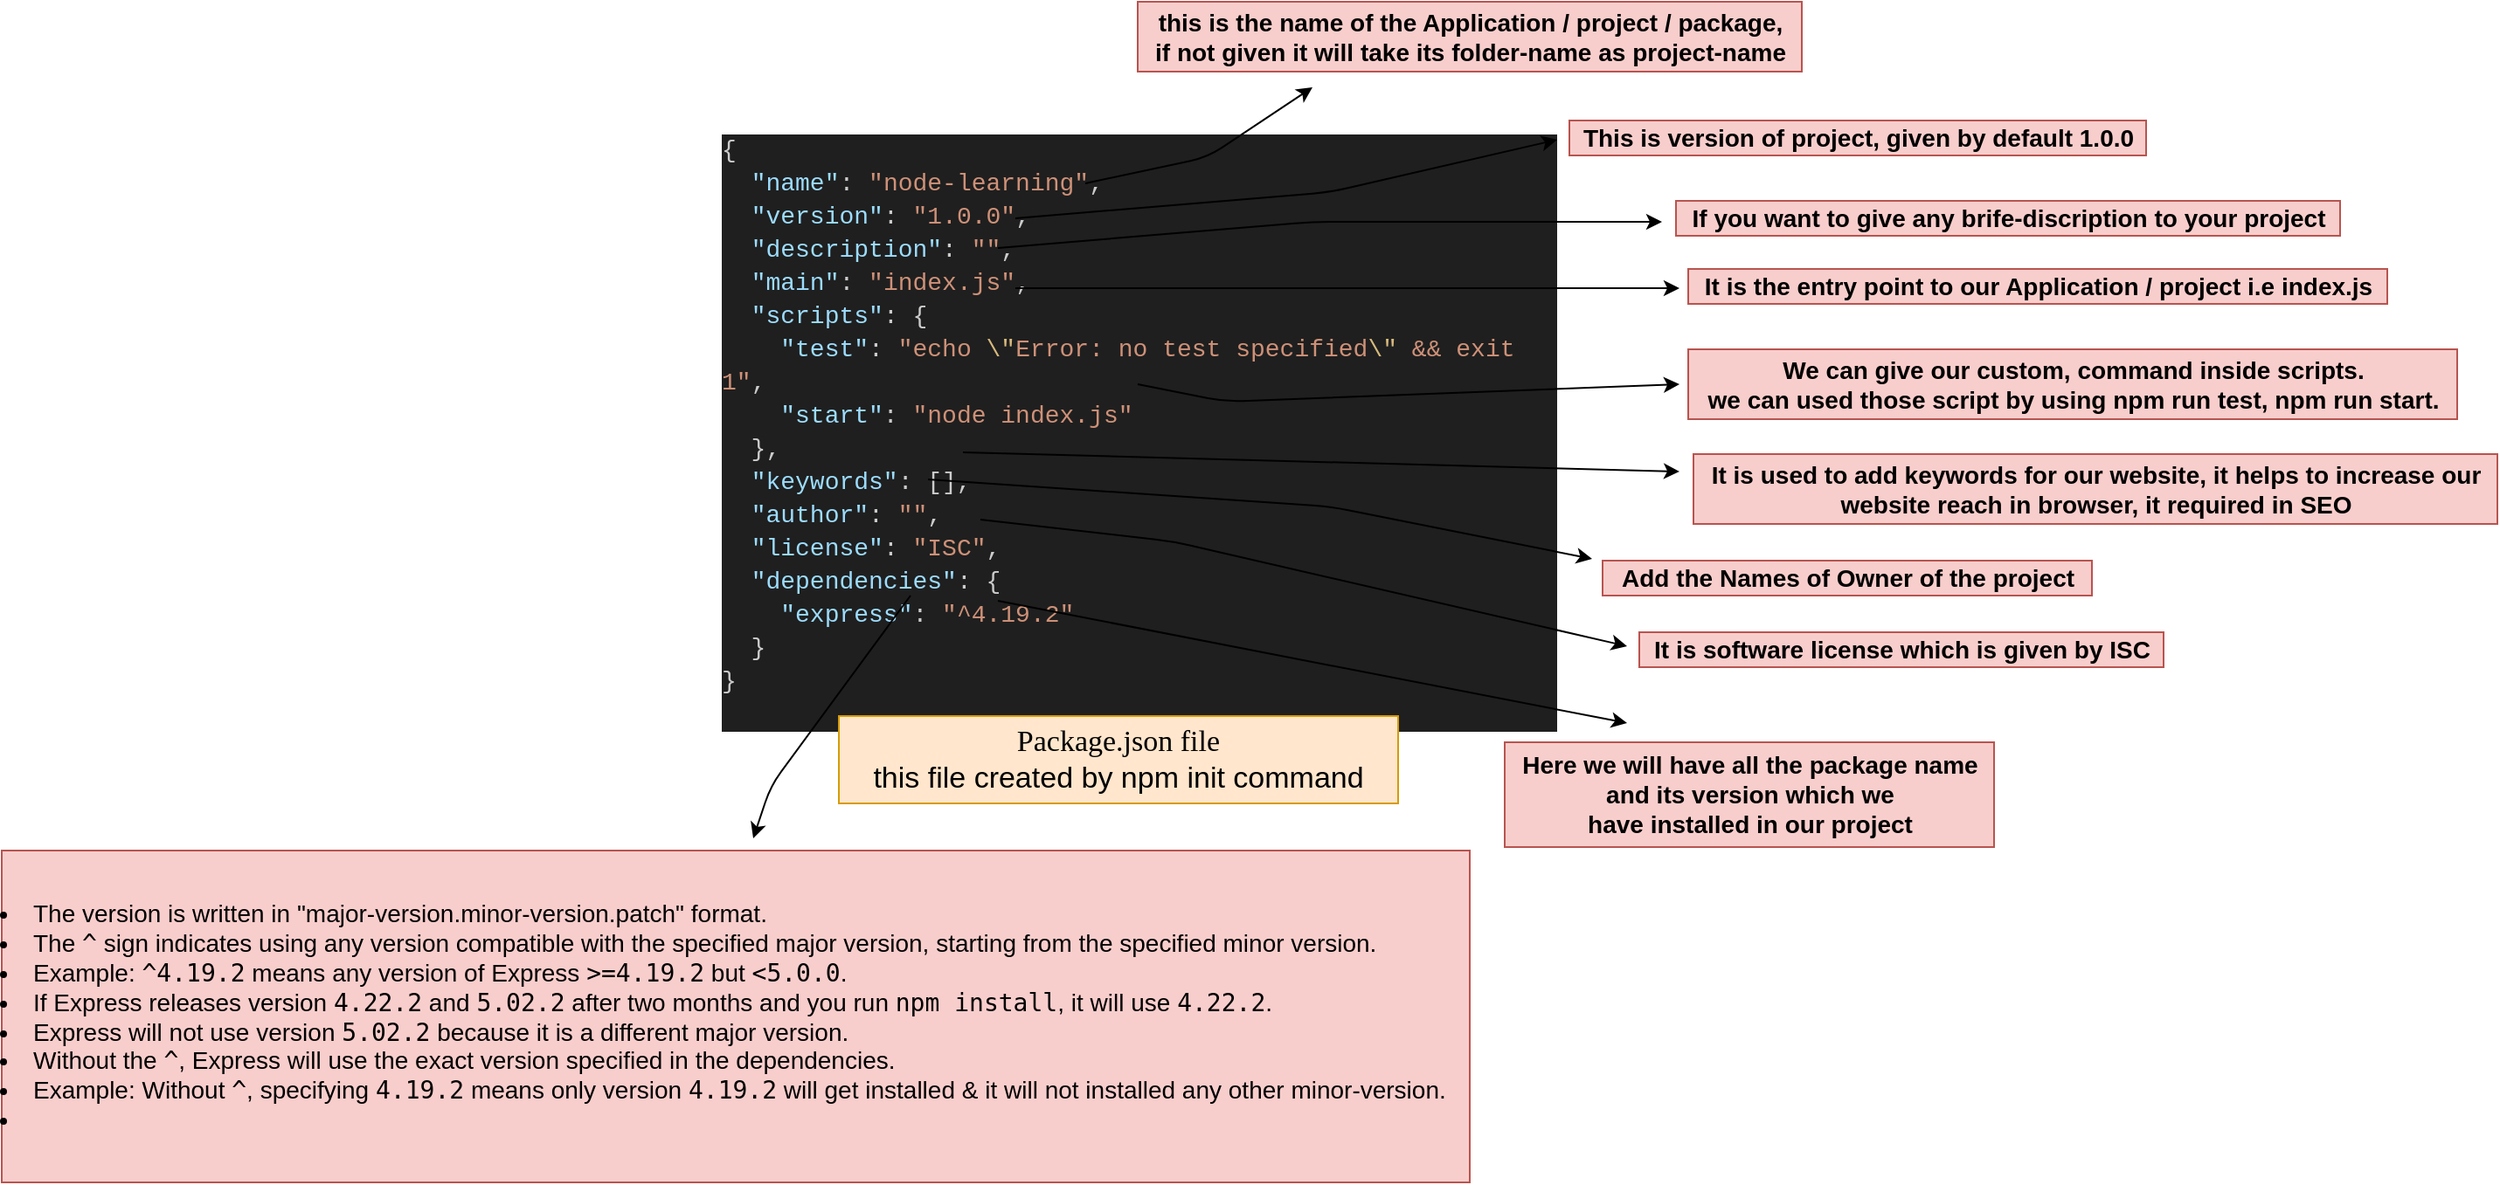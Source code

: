<mxfile>
    <diagram id="COLcJ01lrlfEJJQixft8" name="Page-1">
        <mxGraphModel dx="1651" dy="480" grid="1" gridSize="10" guides="1" tooltips="1" connect="1" arrows="1" fold="1" page="1" pageScale="1" pageWidth="850" pageHeight="1100" math="0" shadow="0">
            <root>
                <mxCell id="0"/>
                <mxCell id="1" parent="0"/>
                <mxCell id="24" value="&lt;div style=&quot;color: rgb(204, 204, 204); background-color: rgb(31, 31, 31); font-family: Consolas, &amp;quot;Courier New&amp;quot;, monospace; font-weight: normal; font-size: 14px; line-height: 19px;&quot;&gt;&lt;div&gt;&lt;span style=&quot;color: #cccccc;&quot;&gt;{&lt;/span&gt;&lt;/div&gt;&lt;div&gt;&lt;span style=&quot;color: #cccccc;&quot;&gt;&amp;nbsp; &lt;/span&gt;&lt;span style=&quot;color: #9cdcfe;&quot;&gt;&quot;name&quot;&lt;/span&gt;&lt;span style=&quot;color: #cccccc;&quot;&gt;: &lt;/span&gt;&lt;span style=&quot;color: #ce9178;&quot;&gt;&quot;node-learning&quot;&lt;/span&gt;&lt;span style=&quot;color: #cccccc;&quot;&gt;,&lt;/span&gt;&lt;/div&gt;&lt;div&gt;&lt;span style=&quot;color: #cccccc;&quot;&gt;&amp;nbsp; &lt;/span&gt;&lt;span style=&quot;color: #9cdcfe;&quot;&gt;&quot;version&quot;&lt;/span&gt;&lt;span style=&quot;color: #cccccc;&quot;&gt;: &lt;/span&gt;&lt;span style=&quot;color: #ce9178;&quot;&gt;&quot;1.0.0&quot;&lt;/span&gt;&lt;span style=&quot;color: #cccccc;&quot;&gt;,&lt;/span&gt;&lt;/div&gt;&lt;div&gt;&lt;span style=&quot;color: #cccccc;&quot;&gt;&amp;nbsp; &lt;/span&gt;&lt;span style=&quot;color: #9cdcfe;&quot;&gt;&quot;description&quot;&lt;/span&gt;&lt;span style=&quot;color: #cccccc;&quot;&gt;: &lt;/span&gt;&lt;span style=&quot;color: #ce9178;&quot;&gt;&quot;&quot;&lt;/span&gt;&lt;span style=&quot;color: #cccccc;&quot;&gt;,&lt;/span&gt;&lt;/div&gt;&lt;div&gt;&lt;span style=&quot;color: #cccccc;&quot;&gt;&amp;nbsp; &lt;/span&gt;&lt;span style=&quot;color: #9cdcfe;&quot;&gt;&quot;main&quot;&lt;/span&gt;&lt;span style=&quot;color: #cccccc;&quot;&gt;: &lt;/span&gt;&lt;span style=&quot;color: #ce9178;&quot;&gt;&quot;index.js&quot;&lt;/span&gt;&lt;span style=&quot;color: #cccccc;&quot;&gt;,&lt;/span&gt;&lt;/div&gt;&lt;div&gt;&lt;span style=&quot;color: #cccccc;&quot;&gt;&amp;nbsp; &lt;/span&gt;&lt;span style=&quot;color: #9cdcfe;&quot;&gt;&quot;scripts&quot;&lt;/span&gt;&lt;span style=&quot;color: #cccccc;&quot;&gt;: {&lt;/span&gt;&lt;/div&gt;&lt;div&gt;&lt;span style=&quot;color: #cccccc;&quot;&gt;&amp;nbsp; &amp;nbsp; &lt;/span&gt;&lt;span style=&quot;color: #9cdcfe;&quot;&gt;&quot;test&quot;&lt;/span&gt;&lt;span style=&quot;color: #cccccc;&quot;&gt;: &lt;/span&gt;&lt;span style=&quot;color: #ce9178;&quot;&gt;&quot;echo &lt;/span&gt;&lt;span style=&quot;color: #d7ba7d;&quot;&gt;\&quot;&lt;/span&gt;&lt;span style=&quot;color: #ce9178;&quot;&gt;Error: no test specified&lt;/span&gt;&lt;span style=&quot;color: #d7ba7d;&quot;&gt;\&quot;&lt;/span&gt;&lt;span style=&quot;color: #ce9178;&quot;&gt; &amp;amp;&amp;amp; exit 1&quot;&lt;/span&gt;&lt;span style=&quot;color: #cccccc;&quot;&gt;,&lt;/span&gt;&lt;/div&gt;&lt;div&gt;&lt;span style=&quot;color: #cccccc;&quot;&gt;&amp;nbsp; &amp;nbsp; &lt;/span&gt;&lt;span style=&quot;color: #9cdcfe;&quot;&gt;&quot;start&quot;&lt;/span&gt;&lt;span style=&quot;color: #cccccc;&quot;&gt;: &lt;/span&gt;&lt;span style=&quot;color: #ce9178;&quot;&gt;&quot;node index.js&quot;&lt;/span&gt;&lt;/div&gt;&lt;div&gt;&lt;span style=&quot;color: #cccccc;&quot;&gt;&amp;nbsp; },&lt;/span&gt;&lt;/div&gt;&lt;div&gt;&lt;span style=&quot;color: #cccccc;&quot;&gt;&amp;nbsp; &lt;/span&gt;&lt;span style=&quot;color: #9cdcfe;&quot;&gt;&quot;keywords&quot;&lt;/span&gt;&lt;span style=&quot;color: #cccccc;&quot;&gt;: [],&lt;/span&gt;&lt;/div&gt;&lt;div&gt;&lt;span style=&quot;color: #cccccc;&quot;&gt;&amp;nbsp; &lt;/span&gt;&lt;span style=&quot;color: #9cdcfe;&quot;&gt;&quot;author&quot;&lt;/span&gt;&lt;span style=&quot;color: #cccccc;&quot;&gt;: &lt;/span&gt;&lt;span style=&quot;color: #ce9178;&quot;&gt;&quot;&quot;&lt;/span&gt;&lt;span style=&quot;color: #cccccc;&quot;&gt;,&lt;/span&gt;&lt;/div&gt;&lt;div&gt;&lt;span style=&quot;color: #cccccc;&quot;&gt;&amp;nbsp; &lt;/span&gt;&lt;span style=&quot;color: #9cdcfe;&quot;&gt;&quot;license&quot;&lt;/span&gt;&lt;span style=&quot;color: #cccccc;&quot;&gt;: &lt;/span&gt;&lt;span style=&quot;color: #ce9178;&quot;&gt;&quot;ISC&quot;&lt;/span&gt;&lt;span style=&quot;color: #cccccc;&quot;&gt;,&lt;/span&gt;&lt;/div&gt;&lt;div&gt;&lt;span style=&quot;color: #cccccc;&quot;&gt;&amp;nbsp; &lt;/span&gt;&lt;span style=&quot;color: #9cdcfe;&quot;&gt;&quot;dependencies&quot;&lt;/span&gt;&lt;span style=&quot;color: #cccccc;&quot;&gt;: {&lt;/span&gt;&lt;/div&gt;&lt;div&gt;&lt;span style=&quot;color: #cccccc;&quot;&gt;&amp;nbsp; &amp;nbsp; &lt;/span&gt;&lt;span style=&quot;color: #9cdcfe;&quot;&gt;&quot;express&quot;&lt;/span&gt;&lt;span style=&quot;color: #cccccc;&quot;&gt;: &lt;/span&gt;&lt;span style=&quot;color: #ce9178;&quot;&gt;&quot;^4.19.2&quot;&lt;/span&gt;&lt;/div&gt;&lt;div&gt;&lt;span style=&quot;color: #cccccc;&quot;&gt;&amp;nbsp; }&lt;/span&gt;&lt;/div&gt;&lt;div&gt;&lt;span style=&quot;color: #cccccc;&quot;&gt;}&lt;/span&gt;&lt;/div&gt;&lt;br&gt;&lt;/div&gt;" style="text;whiteSpace=wrap;html=1;fontSize=17;fontFamily=Comic Sans MS;" parent="1" vertex="1">
                    <mxGeometry x="40" y="70" width="480" height="350" as="geometry"/>
                </mxCell>
                <mxCell id="25" value="" style="edgeStyle=none;orthogonalLoop=1;jettySize=auto;html=1;fontFamily=Comic Sans MS;fontSize=17;" parent="1" edge="1">
                    <mxGeometry width="100" relative="1" as="geometry">
                        <mxPoint x="250" y="105" as="sourcePoint"/>
                        <mxPoint x="380" y="50" as="targetPoint"/>
                        <Array as="points">
                            <mxPoint x="320" y="90"/>
                        </Array>
                    </mxGeometry>
                </mxCell>
                <mxCell id="26" value="Package.json file&lt;br&gt;&lt;font face=&quot;Helvetica&quot;&gt;this file created by npm init command&lt;/font&gt;" style="whiteSpace=wrap;html=1;fontFamily=Comic Sans MS;fontSize=17;fillColor=#ffe6cc;strokeColor=#d79b00;fontColor=#000000;" parent="1" vertex="1">
                    <mxGeometry x="109" y="410" width="320" height="50" as="geometry"/>
                </mxCell>
                <mxCell id="27" value="&lt;span style=&quot;font-size: 14px;&quot;&gt;this is the name of the Application / project / package,&lt;br&gt;if not given it will take its folder-name as project-name&lt;br&gt;&lt;/span&gt;" style="text;html=1;align=center;verticalAlign=middle;resizable=0;points=[];autosize=1;fontSize=14;fontFamily=Helvetica;spacing=-1;fillColor=#f8cecc;strokeColor=#b85450;fontColor=#000000;fontStyle=1" parent="1" vertex="1">
                    <mxGeometry x="280" y="1" width="380" height="40" as="geometry"/>
                </mxCell>
                <mxCell id="28" value="" style="edgeStyle=none;orthogonalLoop=1;jettySize=auto;html=1;fontFamily=Helvetica;fontSize=14;fontColor=#000000;" parent="1" edge="1">
                    <mxGeometry width="100" relative="1" as="geometry">
                        <mxPoint x="210" y="125" as="sourcePoint"/>
                        <mxPoint x="520" y="80" as="targetPoint"/>
                        <Array as="points">
                            <mxPoint x="390" y="110"/>
                        </Array>
                    </mxGeometry>
                </mxCell>
                <mxCell id="29" value="&lt;span style=&quot;font-size: 14px;&quot;&gt;This is version of project, given by default 1.0.0&lt;br&gt;&lt;/span&gt;" style="text;html=1;align=center;verticalAlign=middle;resizable=0;points=[];autosize=1;fontSize=14;fontFamily=Helvetica;spacing=-1;fillColor=#f8cecc;strokeColor=#b85450;fontColor=#000000;fontStyle=1" parent="1" vertex="1">
                    <mxGeometry x="527" y="69" width="330" height="20" as="geometry"/>
                </mxCell>
                <mxCell id="30" value="" style="edgeStyle=none;orthogonalLoop=1;jettySize=auto;html=1;fontFamily=Helvetica;fontSize=14;fontColor=#000000;" parent="1" edge="1">
                    <mxGeometry width="100" relative="1" as="geometry">
                        <mxPoint x="200" y="142" as="sourcePoint"/>
                        <mxPoint x="580" y="127" as="targetPoint"/>
                        <Array as="points">
                            <mxPoint x="380" y="127"/>
                        </Array>
                    </mxGeometry>
                </mxCell>
                <mxCell id="31" value="&lt;span style=&quot;font-size: 14px;&quot;&gt;If you want to give any brife-discription to your project&lt;br&gt;&lt;/span&gt;" style="text;html=1;align=center;verticalAlign=middle;resizable=0;points=[];autosize=1;fontSize=14;fontFamily=Helvetica;spacing=-1;fillColor=#f8cecc;strokeColor=#b85450;fontColor=#000000;fontStyle=1" parent="1" vertex="1">
                    <mxGeometry x="588" y="115" width="380" height="20" as="geometry"/>
                </mxCell>
                <mxCell id="32" value="" style="edgeStyle=none;orthogonalLoop=1;jettySize=auto;html=1;fontFamily=Helvetica;fontSize=14;fontColor=#000000;" parent="1" edge="1">
                    <mxGeometry width="100" relative="1" as="geometry">
                        <mxPoint x="210" y="165" as="sourcePoint"/>
                        <mxPoint x="590" y="165" as="targetPoint"/>
                        <Array as="points"/>
                    </mxGeometry>
                </mxCell>
                <mxCell id="33" value="&lt;span style=&quot;font-size: 14px;&quot;&gt;It is the entry point to our Application / project i.e index.js&lt;br&gt;&lt;/span&gt;" style="text;html=1;align=center;verticalAlign=middle;resizable=0;points=[];autosize=1;fontSize=14;fontFamily=Helvetica;spacing=-1;fillColor=#f8cecc;strokeColor=#b85450;fontColor=#000000;fontStyle=1" parent="1" vertex="1">
                    <mxGeometry x="595" y="154" width="400" height="20" as="geometry"/>
                </mxCell>
                <mxCell id="35" value="" style="edgeStyle=none;orthogonalLoop=1;jettySize=auto;html=1;fontFamily=Helvetica;fontSize=14;fontColor=#000000;" parent="1" edge="1">
                    <mxGeometry width="100" relative="1" as="geometry">
                        <mxPoint x="280" y="220" as="sourcePoint"/>
                        <mxPoint x="590" y="220" as="targetPoint"/>
                        <Array as="points">
                            <mxPoint x="330" y="230"/>
                        </Array>
                    </mxGeometry>
                </mxCell>
                <mxCell id="36" value="&lt;span style=&quot;font-size: 14px;&quot;&gt;We can give our custom, command inside scripts.&lt;br&gt;we can used those script by using npm run test, npm run start.&lt;br&gt;&lt;/span&gt;" style="text;html=1;align=center;verticalAlign=middle;resizable=0;points=[];autosize=1;fontSize=14;fontFamily=Helvetica;spacing=-1;fillColor=#f8cecc;strokeColor=#b85450;fontColor=#000000;fontStyle=1" parent="1" vertex="1">
                    <mxGeometry x="595" y="200" width="440" height="40" as="geometry"/>
                </mxCell>
                <mxCell id="37" value="" style="edgeStyle=none;orthogonalLoop=1;jettySize=auto;html=1;" parent="1" edge="1">
                    <mxGeometry width="100" relative="1" as="geometry">
                        <mxPoint x="180" y="259" as="sourcePoint"/>
                        <mxPoint x="590" y="270" as="targetPoint"/>
                        <Array as="points"/>
                    </mxGeometry>
                </mxCell>
                <mxCell id="38" value="&lt;span style=&quot;font-size: 14px;&quot;&gt;It is used to add keywords for our website, it helps to increase our&lt;br&gt;website reach in browser, it required in SEO&lt;br&gt;&lt;/span&gt;" style="text;html=1;align=center;verticalAlign=middle;resizable=0;points=[];autosize=1;fontSize=14;fontFamily=Helvetica;spacing=-1;fillColor=#f8cecc;strokeColor=#b85450;fontColor=#000000;fontStyle=1" parent="1" vertex="1">
                    <mxGeometry x="598" y="260" width="460" height="40" as="geometry"/>
                </mxCell>
                <mxCell id="39" value="" style="edgeStyle=none;orthogonalLoop=1;jettySize=auto;html=1;" parent="1" edge="1">
                    <mxGeometry width="100" relative="1" as="geometry">
                        <mxPoint x="160" y="274.5" as="sourcePoint"/>
                        <mxPoint x="540" y="320" as="targetPoint"/>
                        <Array as="points">
                            <mxPoint x="390" y="290"/>
                        </Array>
                    </mxGeometry>
                </mxCell>
                <mxCell id="40" value="&lt;span style=&quot;font-size: 14px;&quot;&gt;Add the Names of Owner of the project&lt;br&gt;&lt;/span&gt;" style="text;html=1;align=center;verticalAlign=middle;resizable=0;points=[];autosize=1;fontSize=14;fontFamily=Helvetica;spacing=-1;fillColor=#f8cecc;strokeColor=#b85450;fontColor=#000000;fontStyle=1" parent="1" vertex="1">
                    <mxGeometry x="546" y="321" width="280" height="20" as="geometry"/>
                </mxCell>
                <mxCell id="41" value="" style="edgeStyle=none;orthogonalLoop=1;jettySize=auto;html=1;" parent="1" edge="1">
                    <mxGeometry width="100" relative="1" as="geometry">
                        <mxPoint x="190.0" y="297.5" as="sourcePoint"/>
                        <mxPoint x="560" y="370" as="targetPoint"/>
                        <Array as="points">
                            <mxPoint x="300" y="310"/>
                        </Array>
                    </mxGeometry>
                </mxCell>
                <mxCell id="42" value="&lt;span style=&quot;font-size: 14px;&quot;&gt;It is software license which is given by ISC&lt;br&gt;&lt;/span&gt;" style="text;html=1;align=center;verticalAlign=middle;resizable=0;points=[];autosize=1;fontSize=14;fontFamily=Helvetica;spacing=-1;fillColor=#f8cecc;strokeColor=#b85450;fontColor=#000000;fontStyle=1" parent="1" vertex="1">
                    <mxGeometry x="567" y="362" width="300" height="20" as="geometry"/>
                </mxCell>
                <mxCell id="43" value="" style="edgeStyle=none;orthogonalLoop=1;jettySize=auto;html=1;" parent="1" edge="1">
                    <mxGeometry width="100" relative="1" as="geometry">
                        <mxPoint x="200" y="344" as="sourcePoint"/>
                        <mxPoint x="560" y="414" as="targetPoint"/>
                        <Array as="points"/>
                    </mxGeometry>
                </mxCell>
                <mxCell id="44" value="&lt;span style=&quot;font-size: 14px;&quot;&gt;Here we will have all the package name &lt;br&gt;and its version which we &lt;br&gt;have installed in our project&lt;br&gt;&lt;/span&gt;" style="text;html=1;align=center;verticalAlign=middle;resizable=0;points=[];autosize=1;fontSize=14;fontFamily=Helvetica;spacing=-1;fillColor=#f8cecc;strokeColor=#b85450;fontColor=#000000;fontStyle=1" parent="1" vertex="1">
                    <mxGeometry x="490" y="425" width="280" height="60" as="geometry"/>
                </mxCell>
                <mxCell id="45" value="" style="edgeStyle=none;orthogonalLoop=1;jettySize=auto;html=1;" parent="1" edge="1">
                    <mxGeometry width="100" relative="1" as="geometry">
                        <mxPoint x="150" y="341" as="sourcePoint"/>
                        <mxPoint x="60" y="480" as="targetPoint"/>
                        <Array as="points">
                            <mxPoint x="70" y="450"/>
                        </Array>
                    </mxGeometry>
                </mxCell>
                <mxCell id="47" value="&lt;li&gt;The version is written in &quot;major-version.minor-version.patch&quot; format.&lt;/li&gt;&lt;li&gt;The &lt;code&gt;^&lt;/code&gt; sign indicates using any version compatible with the specified major version, starting from the specified minor version.&lt;/li&gt;&lt;li&gt;Example: &lt;code&gt;^4.19.2&lt;/code&gt; means any version of Express &lt;code&gt;&amp;gt;=4.19.2&lt;/code&gt; but &lt;code&gt;&amp;lt;5.0.0&lt;/code&gt;.&lt;/li&gt;&lt;li&gt;If Express releases version &lt;code&gt;4.22.2&lt;/code&gt; and &lt;code&gt;5.02.2&lt;/code&gt; after two months and you run &lt;code&gt;npm install&lt;/code&gt;, it will use &lt;code&gt;4.22.2&lt;/code&gt;.&lt;/li&gt;&lt;li&gt;Express will not use version &lt;code&gt;5.02.2&lt;/code&gt; because it is a different major version.&lt;/li&gt;&lt;li&gt;Without the &lt;code&gt;^&lt;/code&gt;, Express will use the exact version specified in the dependencies.&lt;/li&gt;&lt;li&gt;Example: Without &lt;code&gt;^&lt;/code&gt;, specifying &lt;code&gt;4.19.2&lt;/code&gt; means only version &lt;code&gt;4.19.2&lt;/code&gt; will get installed &amp;amp; it will not installed any other minor-version.&lt;/li&gt;&lt;li&gt;&lt;br&gt;&lt;/li&gt;" style="text;html=1;align=left;verticalAlign=middle;resizable=0;points=[];autosize=1;fontSize=14;fontFamily=Helvetica;spacing=-1;fillColor=#f8cecc;strokeColor=#b85450;fontColor=#000000;fontStyle=0" parent="1" vertex="1">
                    <mxGeometry x="-370" y="487" width="840" height="190" as="geometry"/>
                </mxCell>
            </root>
        </mxGraphModel>
    </diagram>
</mxfile>